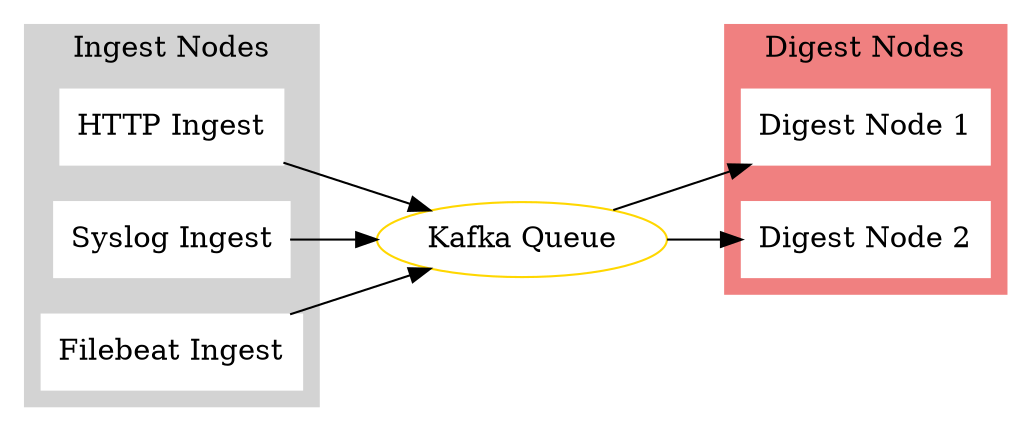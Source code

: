 digraph G {
    rankdir=LR;
    node [shape=box];
    
    subgraph cluster_0 {
        style=filled;
        color=lightgrey;
        label="Ingest Nodes";
        node [style=filled, color=white];
        a [label="HTTP Ingest"];
        b [label="Syslog Ingest"];
        c [label="Filebeat Ingest"];
    }

    subgraph cluster_1 {
        style=filled;
        color=lightcoral;
        label="Digest Nodes";
        node [style=filled, color=white];
        x [label="Digest Node 1"];
        y [label="Digest Node 2"];
        // ... add more digest nodes if needed
    }

    k [shape=ellipse, label="Kafka Queue", color=gold];

    a -> k;
    b -> k;
    c -> k;
    k -> x;
    k -> y;
    // ... connect kafka to other digest nodes if added
}

